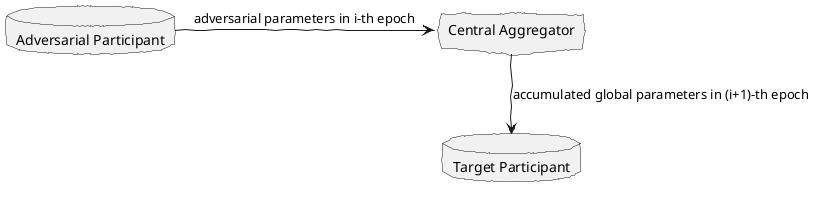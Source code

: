 @startuml local_gradient_ascent_attack
skinparam handwritten true
cloud "Central Aggregator" as CA
database "Target Participant" as TP
database "Adversarial Participant" as AP

AP -right-> CA : adversarial parameters in i-th epoch
CA --> TP : accumulated global parameters in (i+1)-th epoch
@enduml